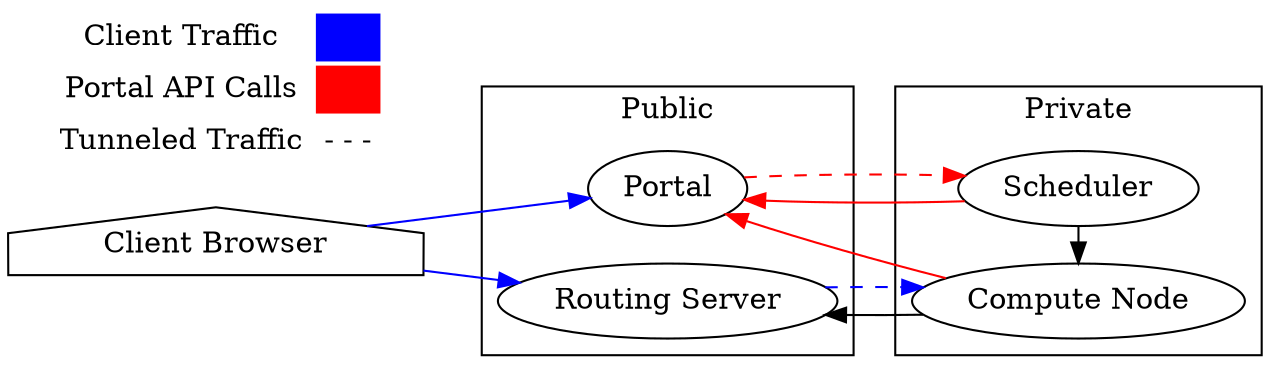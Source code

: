 digraph G {
  rankdir=LR
  "Client Browser" [shape=house]

  subgraph cluster_0 {
    label="Public"
    "Portal"
    "Routing Server"
  }

  subgraph cluster_1 {
    label="Private"
    "Scheduler"
    "Compute Node"
    { rank=sink "Scheduler" "Compute Node"}
  }

  "Client Browser" -> "Portal" [color=blue]
  "Client Browser" -> "Routing Server" [color=blue]
  "Compute Node" -> "Portal" [color=red]
  "Compute Node" -> "Routing Server"
  "Scheduler" -> "Portal" [color=red]
  "Compute Node" -> "Scheduler" [dir=back]

  "Portal" -> "Scheduler" [style=dashed,color=red]
  "Routing Server" -> "Compute Node" [style=dashed,color=blue]
  "Portal" -> "Compute Node" [style=invis]
  "Routing Server" -> "Scheduler" [style=invis]

  { rank = source;
    legend [shape=none, margin=0, label=<
    <TABLE BORDER="0" CELLBORDER="0" CELLSPACING="2" CELLPADDING="4">
     <TR>
      <TD>Client Traffic</TD>
      <TD BGCOLOR="BLUE"></TD>
     </TR>
     <TR>
      <TD>Portal API Calls</TD>
      <TD BGCOLOR="RED"></TD>
     </TR>
     <TR>
      <TD>Tunneled Traffic</TD>
      <TD>- - -</TD>
     </TR>
    </TABLE>
   >];
  }
}
